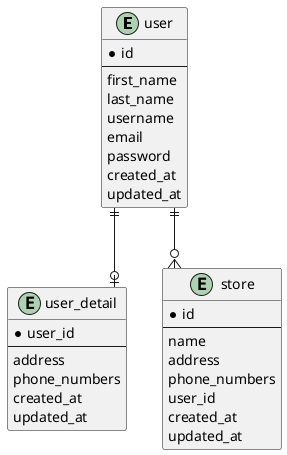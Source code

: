 @startuml schema

skinparam linetype ortho

entity user {
  * id
  --
  first_name
  last_name
  username
  email
  password
  created_at
  updated_at
}

entity user_detail {
  * user_id
  --
  address
  phone_numbers
  created_at
  updated_at
}

entity store {
  * id
  --
  name
  address
  phone_numbers
  user_id
  created_at
  updated_at
}

user ||--o| user_detail
user ||--o{ store

@enduml